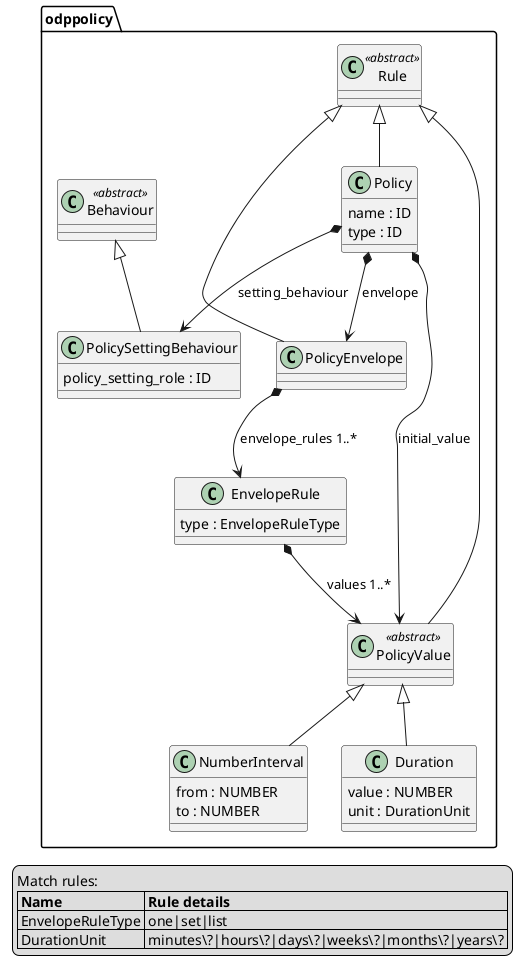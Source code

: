 @startuml
set namespaceSeparator .


class odppolicy.Rule <<abstract>> {
}


class odppolicy.Behaviour <<abstract>> {
}


class odppolicy.Policy  {
  name : ID
  type : ID
}


class odppolicy.PolicySettingBehaviour  {
  policy_setting_role : ID
}


class odppolicy.PolicyEnvelope  {
}


class odppolicy.EnvelopeRule  {
  type : EnvelopeRuleType
}


class odppolicy.PolicyValue <<abstract>> {
}


class odppolicy.NumberInterval  {
  from : NUMBER
  to : NUMBER
}


class odppolicy.Duration  {
  value : NUMBER
  unit : DurationUnit
}


odppolicy.Rule <|-- odppolicy.Policy
odppolicy.Rule <|-- odppolicy.PolicyEnvelope
odppolicy.Rule <|-- odppolicy.PolicyValue
odppolicy.Behaviour <|-- odppolicy.PolicySettingBehaviour
odppolicy.Policy *--> odppolicy.PolicySettingBehaviour: setting_behaviour
odppolicy.Policy *--> odppolicy.PolicyValue: initial_value
odppolicy.Policy *--> odppolicy.PolicyEnvelope: envelope
odppolicy.PolicyEnvelope *--> odppolicy.EnvelopeRule: envelope_rules 1..*
odppolicy.EnvelopeRule *--> odppolicy.PolicyValue: values 1..*
odppolicy.PolicyValue <|-- odppolicy.Duration
odppolicy.PolicyValue <|-- odppolicy.NumberInterval

legend
  Match rules:
  |= Name  |= Rule details |
  | EnvelopeRuleType | one\|set\|list |
  | DurationUnit | minutes\?\|hours\?\|days\?\|weeks\?\|months\?\|years\? |
end legend

@enduml
